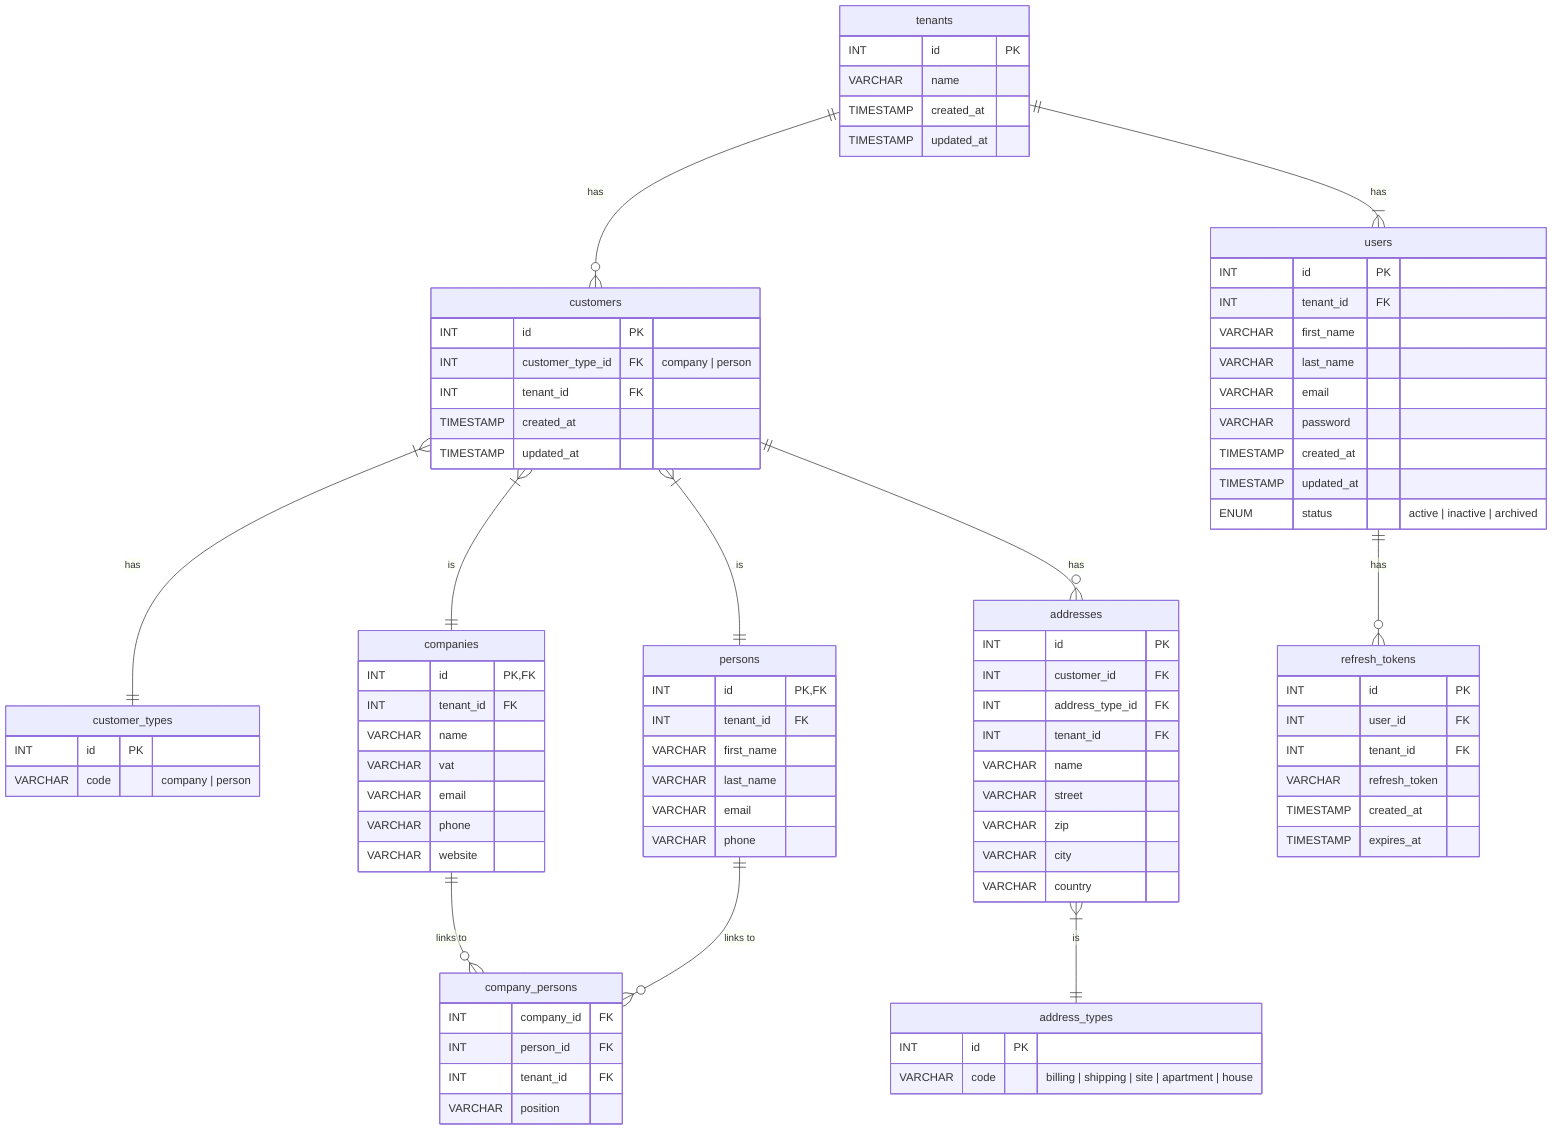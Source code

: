 erDiagram

%% -------------- Tables --------------

customer_types {
  INT id PK
  VARCHAR code "company | person" 
}

customers {
  INT id PK
  INT customer_type_id FK "company | person"
  INT tenant_id FK
  TIMESTAMP created_at
  TIMESTAMP updated_at
}

companies {
  INT id PK, FK
  INT tenant_id FK
  VARCHAR name
  VARCHAR vat
  VARCHAR email
  VARCHAR phone
  VARCHAR website
}

persons {
  INT id PK, FK
  INT tenant_id FK
  VARCHAR first_name
  VARCHAR last_name
  VARCHAR email
  VARCHAR phone
}

company_persons {
  INT company_id FK
  INT person_id FK
  INT tenant_id FK
  VARCHAR position
}


address_types {
  INT id PK
  VARCHAR code "billing | shipping | site | apartment | house" 
}


addresses {
  INT id PK
  INT customer_id FK
  INT address_type_id FK
  INT tenant_id FK
  VARCHAR name
  VARCHAR street
  VARCHAR zip
  VARCHAR city
  VARCHAR country
}

tenants {
  INT id PK
  VARCHAR name
  TIMESTAMP created_at
  TIMESTAMP updated_at
}

users {
  INT id PK
  INT tenant_id FK
  VARCHAR first_name
  VARCHAR last_name
  VARCHAR email
  VARCHAR password
  TIMESTAMP created_at
  TIMESTAMP updated_at
  ENUM status "active | inactive | archived" 
}

refresh_tokens {
  INT id PK
  INT user_id FK
  INT tenant_id FK
  VARCHAR refresh_token
  TIMESTAMP created_at
  TIMESTAMP expires_at
}

%% -------------- Relationships --------------

customers }|--|| customer_types : "has"
customers }|--|| companies : "is"
customers }|--|| persons : "is"
customers ||--o{ addresses : "has"
addresses }|--|| address_types : "is"

companies ||--o{ company_persons : "links to"
persons   ||--o{ company_persons : "links to"


tenants ||--o{ customers : "has"
tenants ||--|{ users : "has"
users ||--o{ refresh_tokens : "has"